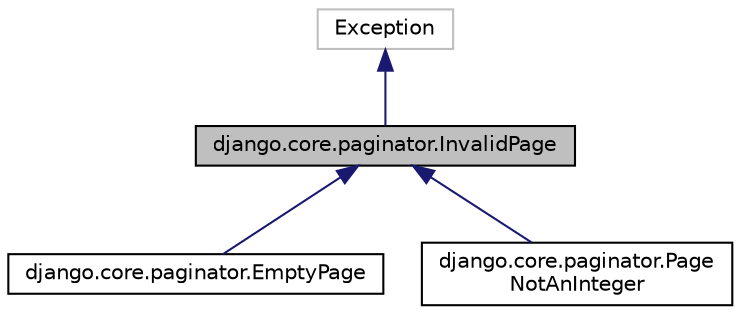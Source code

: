 digraph "django.core.paginator.InvalidPage"
{
 // LATEX_PDF_SIZE
  edge [fontname="Helvetica",fontsize="10",labelfontname="Helvetica",labelfontsize="10"];
  node [fontname="Helvetica",fontsize="10",shape=record];
  Node1 [label="django.core.paginator.InvalidPage",height=0.2,width=0.4,color="black", fillcolor="grey75", style="filled", fontcolor="black",tooltip=" "];
  Node2 -> Node1 [dir="back",color="midnightblue",fontsize="10",style="solid",fontname="Helvetica"];
  Node2 [label="Exception",height=0.2,width=0.4,color="grey75", fillcolor="white", style="filled",tooltip=" "];
  Node1 -> Node3 [dir="back",color="midnightblue",fontsize="10",style="solid",fontname="Helvetica"];
  Node3 [label="django.core.paginator.EmptyPage",height=0.2,width=0.4,color="black", fillcolor="white", style="filled",URL="$classdjango_1_1core_1_1paginator_1_1_empty_page.html",tooltip=" "];
  Node1 -> Node4 [dir="back",color="midnightblue",fontsize="10",style="solid",fontname="Helvetica"];
  Node4 [label="django.core.paginator.Page\lNotAnInteger",height=0.2,width=0.4,color="black", fillcolor="white", style="filled",URL="$classdjango_1_1core_1_1paginator_1_1_page_not_an_integer.html",tooltip=" "];
}
